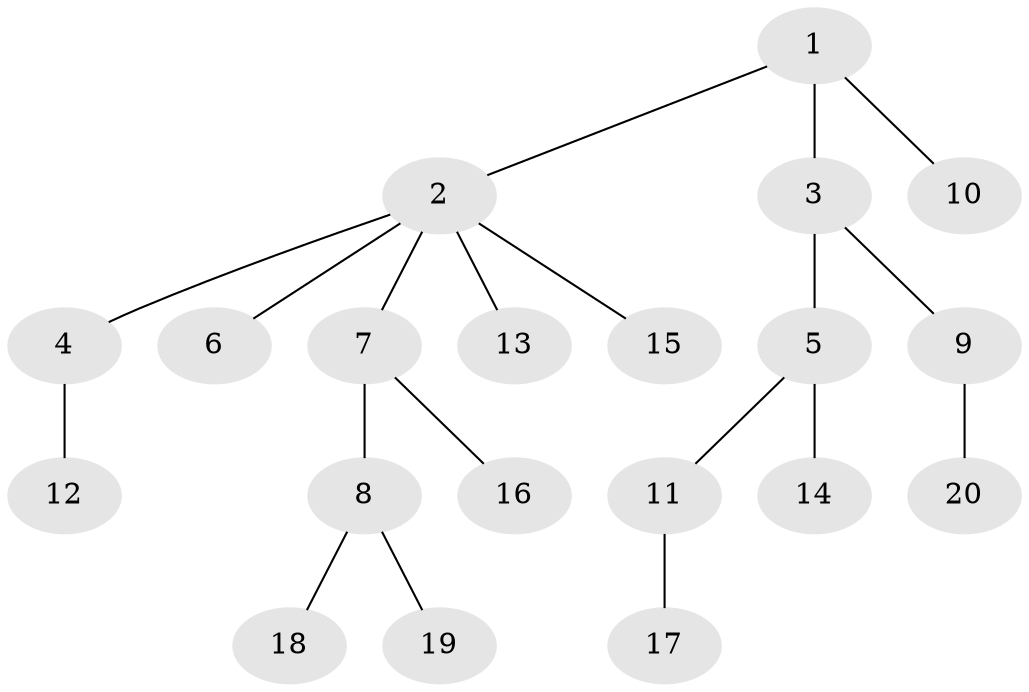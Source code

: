 // Generated by graph-tools (version 1.1) at 2025/46/02/15/25 05:46:28]
// undirected, 20 vertices, 19 edges
graph export_dot {
graph [start="1"]
  node [color=gray90,style=filled];
  1;
  2;
  3;
  4;
  5;
  6;
  7;
  8;
  9;
  10;
  11;
  12;
  13;
  14;
  15;
  16;
  17;
  18;
  19;
  20;
  1 -- 2;
  1 -- 3;
  1 -- 10;
  2 -- 4;
  2 -- 6;
  2 -- 7;
  2 -- 13;
  2 -- 15;
  3 -- 5;
  3 -- 9;
  4 -- 12;
  5 -- 11;
  5 -- 14;
  7 -- 8;
  7 -- 16;
  8 -- 18;
  8 -- 19;
  9 -- 20;
  11 -- 17;
}

